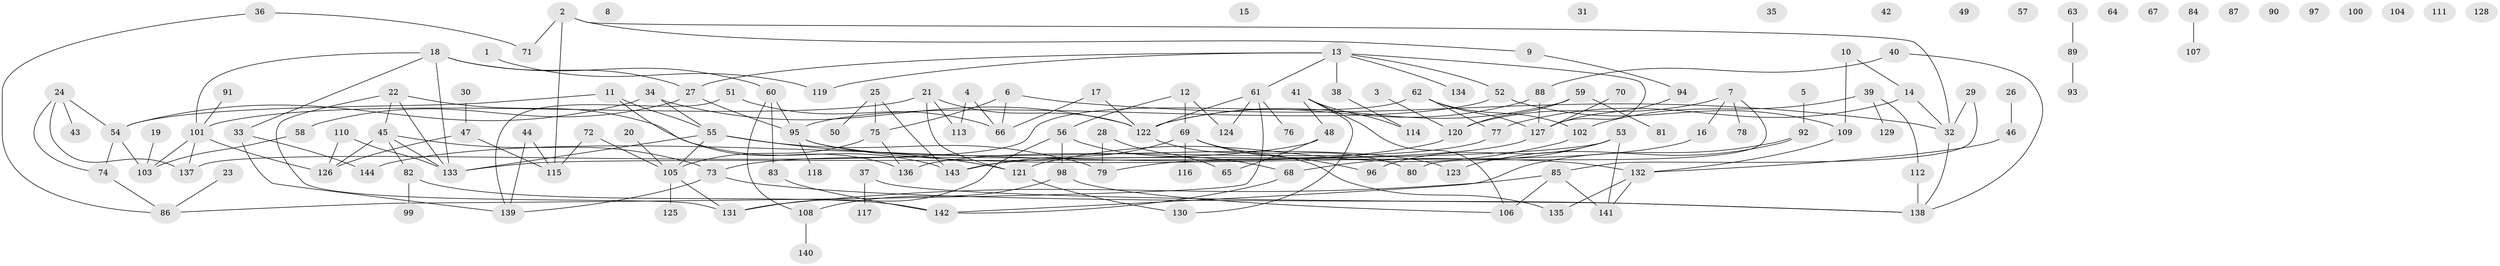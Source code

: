 // coarse degree distribution, {3: 0.17073170731707318, 4: 0.17073170731707318, 7: 0.024390243902439025, 9: 0.024390243902439025, 14: 0.024390243902439025, 6: 0.12195121951219512, 1: 0.1951219512195122, 8: 0.04878048780487805, 5: 0.12195121951219512, 2: 0.0975609756097561}
// Generated by graph-tools (version 1.1) at 2025/48/03/04/25 22:48:25]
// undirected, 144 vertices, 182 edges
graph export_dot {
  node [color=gray90,style=filled];
  1;
  2;
  3;
  4;
  5;
  6;
  7;
  8;
  9;
  10;
  11;
  12;
  13;
  14;
  15;
  16;
  17;
  18;
  19;
  20;
  21;
  22;
  23;
  24;
  25;
  26;
  27;
  28;
  29;
  30;
  31;
  32;
  33;
  34;
  35;
  36;
  37;
  38;
  39;
  40;
  41;
  42;
  43;
  44;
  45;
  46;
  47;
  48;
  49;
  50;
  51;
  52;
  53;
  54;
  55;
  56;
  57;
  58;
  59;
  60;
  61;
  62;
  63;
  64;
  65;
  66;
  67;
  68;
  69;
  70;
  71;
  72;
  73;
  74;
  75;
  76;
  77;
  78;
  79;
  80;
  81;
  82;
  83;
  84;
  85;
  86;
  87;
  88;
  89;
  90;
  91;
  92;
  93;
  94;
  95;
  96;
  97;
  98;
  99;
  100;
  101;
  102;
  103;
  104;
  105;
  106;
  107;
  108;
  109;
  110;
  111;
  112;
  113;
  114;
  115;
  116;
  117;
  118;
  119;
  120;
  121;
  122;
  123;
  124;
  125;
  126;
  127;
  128;
  129;
  130;
  131;
  132;
  133;
  134;
  135;
  136;
  137;
  138;
  139;
  140;
  141;
  142;
  143;
  144;
  1 -- 119;
  2 -- 9;
  2 -- 32;
  2 -- 71;
  2 -- 115;
  3 -- 120;
  4 -- 66;
  4 -- 113;
  5 -- 92;
  6 -- 32;
  6 -- 66;
  6 -- 75;
  7 -- 16;
  7 -- 78;
  7 -- 80;
  7 -- 120;
  9 -- 94;
  10 -- 14;
  10 -- 109;
  11 -- 54;
  11 -- 55;
  11 -- 136;
  12 -- 56;
  12 -- 69;
  12 -- 124;
  13 -- 27;
  13 -- 38;
  13 -- 52;
  13 -- 61;
  13 -- 119;
  13 -- 127;
  13 -- 134;
  14 -- 32;
  14 -- 77;
  16 -- 79;
  17 -- 66;
  17 -- 122;
  18 -- 27;
  18 -- 33;
  18 -- 60;
  18 -- 101;
  18 -- 133;
  19 -- 103;
  20 -- 105;
  21 -- 101;
  21 -- 113;
  21 -- 121;
  21 -- 122;
  22 -- 45;
  22 -- 131;
  22 -- 133;
  22 -- 143;
  23 -- 86;
  24 -- 43;
  24 -- 54;
  24 -- 74;
  24 -- 137;
  25 -- 50;
  25 -- 75;
  25 -- 143;
  26 -- 46;
  27 -- 58;
  27 -- 95;
  28 -- 65;
  28 -- 79;
  29 -- 32;
  29 -- 85;
  30 -- 47;
  32 -- 138;
  33 -- 139;
  33 -- 144;
  34 -- 54;
  34 -- 55;
  34 -- 122;
  36 -- 71;
  36 -- 86;
  37 -- 117;
  37 -- 138;
  38 -- 114;
  39 -- 102;
  39 -- 112;
  39 -- 129;
  40 -- 88;
  40 -- 138;
  41 -- 48;
  41 -- 106;
  41 -- 114;
  41 -- 130;
  44 -- 115;
  44 -- 139;
  45 -- 73;
  45 -- 82;
  45 -- 126;
  45 -- 133;
  46 -- 132;
  47 -- 115;
  47 -- 126;
  48 -- 65;
  48 -- 73;
  51 -- 66;
  51 -- 139;
  52 -- 95;
  52 -- 109;
  53 -- 68;
  53 -- 96;
  53 -- 133;
  53 -- 141;
  54 -- 74;
  54 -- 103;
  55 -- 79;
  55 -- 105;
  55 -- 121;
  55 -- 133;
  56 -- 68;
  56 -- 98;
  56 -- 131;
  58 -- 103;
  59 -- 81;
  59 -- 120;
  59 -- 122;
  60 -- 83;
  60 -- 95;
  60 -- 108;
  61 -- 76;
  61 -- 86;
  61 -- 122;
  61 -- 124;
  62 -- 77;
  62 -- 102;
  62 -- 127;
  62 -- 137;
  63 -- 89;
  68 -- 142;
  69 -- 80;
  69 -- 96;
  69 -- 116;
  69 -- 143;
  70 -- 127;
  72 -- 105;
  72 -- 115;
  73 -- 138;
  73 -- 139;
  74 -- 86;
  75 -- 105;
  75 -- 136;
  77 -- 136;
  82 -- 99;
  82 -- 142;
  83 -- 142;
  84 -- 107;
  85 -- 106;
  85 -- 131;
  85 -- 141;
  88 -- 122;
  88 -- 127;
  89 -- 93;
  91 -- 101;
  92 -- 123;
  92 -- 142;
  94 -- 127;
  95 -- 118;
  95 -- 123;
  95 -- 132;
  98 -- 106;
  98 -- 108;
  101 -- 103;
  101 -- 126;
  101 -- 137;
  102 -- 121;
  105 -- 125;
  105 -- 131;
  108 -- 140;
  109 -- 132;
  110 -- 126;
  110 -- 133;
  112 -- 138;
  120 -- 144;
  121 -- 130;
  122 -- 135;
  127 -- 143;
  132 -- 135;
  132 -- 141;
}
